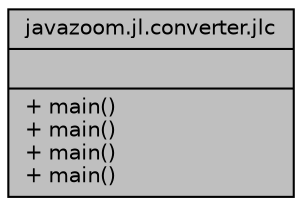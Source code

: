 digraph "javazoom.jl.converter.jlc"
{
 // LATEX_PDF_SIZE
  edge [fontname="Helvetica",fontsize="10",labelfontname="Helvetica",labelfontsize="10"];
  node [fontname="Helvetica",fontsize="10",shape=record];
  Node1 [label="{javazoom.jl.converter.jlc\n||+ main()\l+ main()\l+ main()\l+ main()\l}",height=0.2,width=0.4,color="black", fillcolor="grey75", style="filled", fontcolor="black",tooltip=" "];
}
